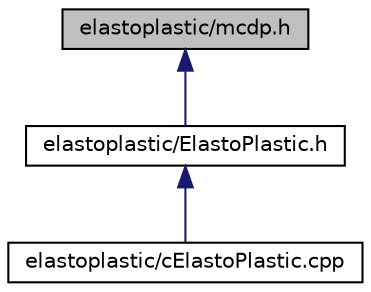 digraph "elastoplastic/mcdp.h"
{
 // LATEX_PDF_SIZE
  edge [fontname="Helvetica",fontsize="10",labelfontname="Helvetica",labelfontsize="10"];
  node [fontname="Helvetica",fontsize="10",shape=record];
  Node1 [label="elastoplastic/mcdp.h",height=0.2,width=0.4,color="black", fillcolor="grey75", style="filled", fontcolor="black",tooltip=" "];
  Node1 -> Node2 [dir="back",color="midnightblue",fontsize="10",style="solid",fontname="Helvetica"];
  Node2 [label="elastoplastic/ElastoPlastic.h",height=0.2,width=0.4,color="black", fillcolor="white", style="filled",URL="$dd/dc1/ElastoPlastic_8h.html",tooltip=" "];
  Node2 -> Node3 [dir="back",color="midnightblue",fontsize="10",style="solid",fontname="Helvetica"];
  Node3 [label="elastoplastic/cElastoPlastic.cpp",height=0.2,width=0.4,color="black", fillcolor="white", style="filled",URL="$dc/d87/cElastoPlastic_8cpp.html",tooltip=" "];
}
